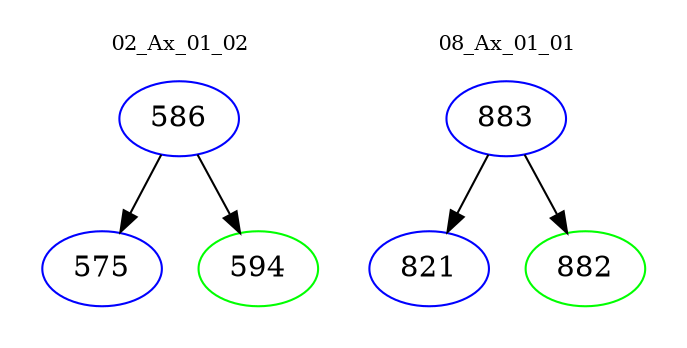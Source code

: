digraph{
subgraph cluster_0 {
color = white
label = "02_Ax_01_02";
fontsize=10;
T0_586 [label="586", color="blue"]
T0_586 -> T0_575 [color="black"]
T0_575 [label="575", color="blue"]
T0_586 -> T0_594 [color="black"]
T0_594 [label="594", color="green"]
}
subgraph cluster_1 {
color = white
label = "08_Ax_01_01";
fontsize=10;
T1_883 [label="883", color="blue"]
T1_883 -> T1_821 [color="black"]
T1_821 [label="821", color="blue"]
T1_883 -> T1_882 [color="black"]
T1_882 [label="882", color="green"]
}
}
